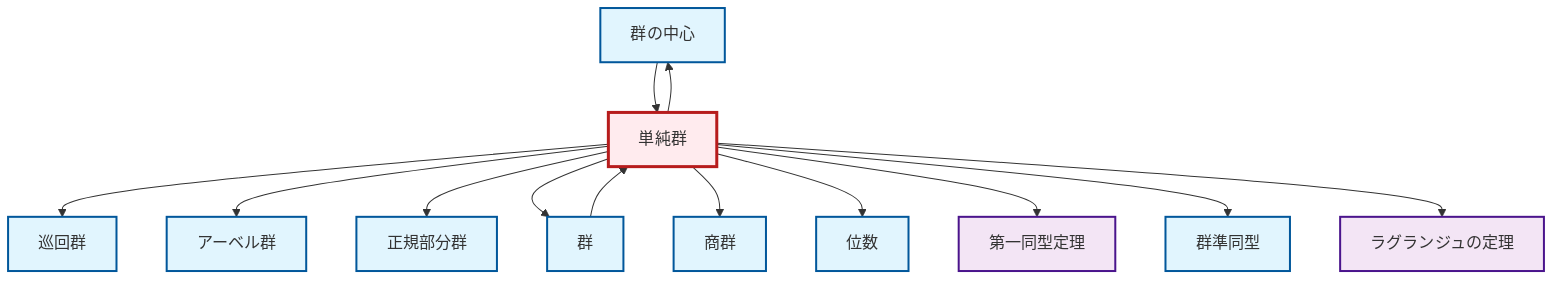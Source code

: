 graph TD
    classDef definition fill:#e1f5fe,stroke:#01579b,stroke-width:2px
    classDef theorem fill:#f3e5f5,stroke:#4a148c,stroke-width:2px
    classDef axiom fill:#fff3e0,stroke:#e65100,stroke-width:2px
    classDef example fill:#e8f5e9,stroke:#1b5e20,stroke-width:2px
    classDef current fill:#ffebee,stroke:#b71c1c,stroke-width:3px
    def-cyclic-group["巡回群"]:::definition
    def-homomorphism["群準同型"]:::definition
    def-center-of-group["群の中心"]:::definition
    def-quotient-group["商群"]:::definition
    thm-first-isomorphism["第一同型定理"]:::theorem
    def-normal-subgroup["正規部分群"]:::definition
    thm-lagrange["ラグランジュの定理"]:::theorem
    def-group["群"]:::definition
    def-order["位数"]:::definition
    def-simple-group["単純群"]:::definition
    def-abelian-group["アーベル群"]:::definition
    def-group --> def-simple-group
    def-simple-group --> def-cyclic-group
    def-simple-group --> def-abelian-group
    def-simple-group --> def-normal-subgroup
    def-simple-group --> def-group
    def-simple-group --> def-quotient-group
    def-simple-group --> def-order
    def-center-of-group --> def-simple-group
    def-simple-group --> thm-first-isomorphism
    def-simple-group --> def-homomorphism
    def-simple-group --> thm-lagrange
    def-simple-group --> def-center-of-group
    class def-simple-group current